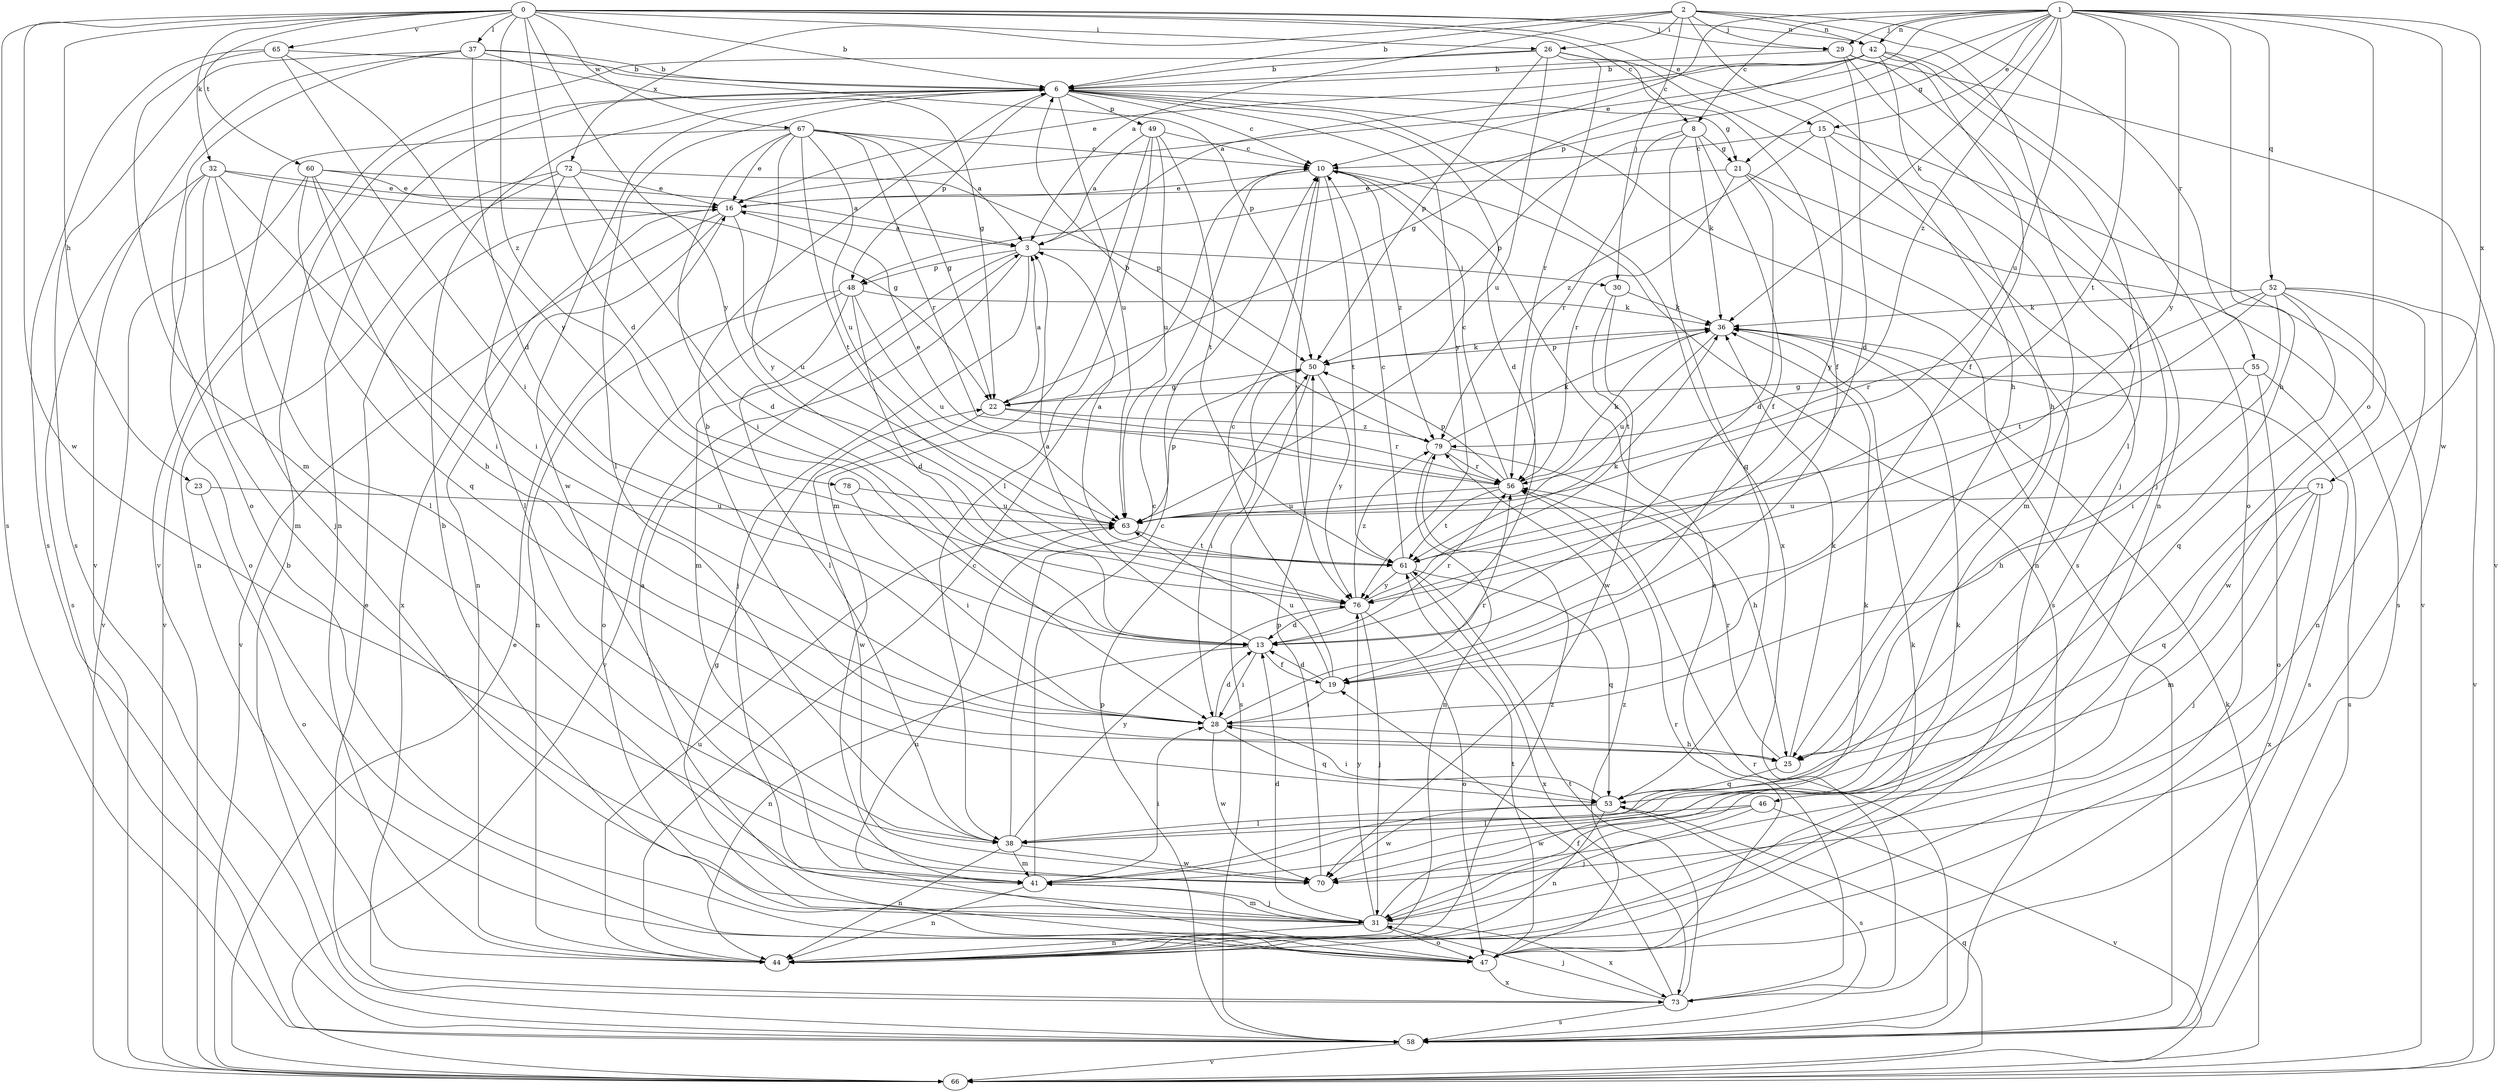 strict digraph  {
0;
1;
2;
3;
6;
8;
10;
13;
15;
16;
19;
21;
22;
23;
25;
26;
28;
29;
30;
31;
32;
36;
37;
38;
41;
42;
44;
46;
47;
48;
49;
50;
52;
53;
55;
56;
58;
60;
61;
63;
65;
66;
67;
70;
71;
72;
73;
76;
78;
79;
0 -> 6  [label=b];
0 -> 8  [label=c];
0 -> 13  [label=d];
0 -> 15  [label=e];
0 -> 23  [label=h];
0 -> 26  [label=i];
0 -> 29  [label=j];
0 -> 32  [label=k];
0 -> 37  [label=l];
0 -> 42  [label=n];
0 -> 58  [label=s];
0 -> 60  [label=t];
0 -> 65  [label=v];
0 -> 67  [label=w];
0 -> 70  [label=w];
0 -> 76  [label=y];
0 -> 78  [label=z];
1 -> 8  [label=c];
1 -> 10  [label=c];
1 -> 15  [label=e];
1 -> 16  [label=e];
1 -> 21  [label=g];
1 -> 25  [label=h];
1 -> 29  [label=j];
1 -> 36  [label=k];
1 -> 42  [label=n];
1 -> 46  [label=o];
1 -> 48  [label=p];
1 -> 52  [label=q];
1 -> 61  [label=t];
1 -> 63  [label=u];
1 -> 70  [label=w];
1 -> 71  [label=x];
1 -> 76  [label=y];
1 -> 79  [label=z];
2 -> 3  [label=a];
2 -> 6  [label=b];
2 -> 19  [label=f];
2 -> 25  [label=h];
2 -> 26  [label=i];
2 -> 29  [label=j];
2 -> 30  [label=j];
2 -> 42  [label=n];
2 -> 55  [label=r];
2 -> 72  [label=x];
3 -> 30  [label=j];
3 -> 31  [label=j];
3 -> 41  [label=m];
3 -> 48  [label=p];
3 -> 66  [label=v];
6 -> 10  [label=c];
6 -> 13  [label=d];
6 -> 21  [label=g];
6 -> 38  [label=l];
6 -> 44  [label=n];
6 -> 48  [label=p];
6 -> 49  [label=p];
6 -> 58  [label=s];
6 -> 63  [label=u];
6 -> 70  [label=w];
6 -> 73  [label=x];
6 -> 76  [label=y];
8 -> 19  [label=f];
8 -> 21  [label=g];
8 -> 36  [label=k];
8 -> 50  [label=p];
8 -> 53  [label=q];
8 -> 56  [label=r];
10 -> 16  [label=e];
10 -> 58  [label=s];
10 -> 61  [label=t];
10 -> 76  [label=y];
10 -> 79  [label=z];
13 -> 3  [label=a];
13 -> 19  [label=f];
13 -> 28  [label=i];
13 -> 44  [label=n];
13 -> 56  [label=r];
15 -> 10  [label=c];
15 -> 41  [label=m];
15 -> 66  [label=v];
15 -> 76  [label=y];
15 -> 79  [label=z];
16 -> 3  [label=a];
16 -> 44  [label=n];
16 -> 63  [label=u];
16 -> 66  [label=v];
16 -> 73  [label=x];
19 -> 10  [label=c];
19 -> 13  [label=d];
19 -> 28  [label=i];
19 -> 63  [label=u];
21 -> 13  [label=d];
21 -> 16  [label=e];
21 -> 44  [label=n];
21 -> 56  [label=r];
21 -> 58  [label=s];
22 -> 3  [label=a];
22 -> 56  [label=r];
22 -> 70  [label=w];
22 -> 79  [label=z];
23 -> 47  [label=o];
23 -> 63  [label=u];
25 -> 6  [label=b];
25 -> 36  [label=k];
25 -> 53  [label=q];
25 -> 56  [label=r];
26 -> 6  [label=b];
26 -> 19  [label=f];
26 -> 31  [label=j];
26 -> 50  [label=p];
26 -> 56  [label=r];
26 -> 63  [label=u];
26 -> 66  [label=v];
28 -> 13  [label=d];
28 -> 25  [label=h];
28 -> 53  [label=q];
28 -> 56  [label=r];
28 -> 70  [label=w];
29 -> 6  [label=b];
29 -> 13  [label=d];
29 -> 31  [label=j];
29 -> 44  [label=n];
29 -> 66  [label=v];
30 -> 36  [label=k];
30 -> 61  [label=t];
30 -> 70  [label=w];
31 -> 3  [label=a];
31 -> 13  [label=d];
31 -> 22  [label=g];
31 -> 36  [label=k];
31 -> 41  [label=m];
31 -> 44  [label=n];
31 -> 47  [label=o];
31 -> 73  [label=x];
31 -> 76  [label=y];
32 -> 16  [label=e];
32 -> 22  [label=g];
32 -> 28  [label=i];
32 -> 38  [label=l];
32 -> 41  [label=m];
32 -> 47  [label=o];
32 -> 58  [label=s];
36 -> 50  [label=p];
36 -> 58  [label=s];
36 -> 63  [label=u];
37 -> 6  [label=b];
37 -> 13  [label=d];
37 -> 22  [label=g];
37 -> 47  [label=o];
37 -> 50  [label=p];
37 -> 58  [label=s];
37 -> 66  [label=v];
38 -> 10  [label=c];
38 -> 41  [label=m];
38 -> 44  [label=n];
38 -> 70  [label=w];
38 -> 76  [label=y];
41 -> 10  [label=c];
41 -> 28  [label=i];
41 -> 31  [label=j];
41 -> 36  [label=k];
41 -> 44  [label=n];
42 -> 3  [label=a];
42 -> 6  [label=b];
42 -> 16  [label=e];
42 -> 19  [label=f];
42 -> 22  [label=g];
42 -> 25  [label=h];
42 -> 38  [label=l];
42 -> 47  [label=o];
44 -> 10  [label=c];
44 -> 36  [label=k];
44 -> 63  [label=u];
44 -> 79  [label=z];
46 -> 31  [label=j];
46 -> 38  [label=l];
46 -> 66  [label=v];
46 -> 70  [label=w];
47 -> 6  [label=b];
47 -> 56  [label=r];
47 -> 61  [label=t];
47 -> 63  [label=u];
47 -> 73  [label=x];
47 -> 79  [label=z];
48 -> 13  [label=d];
48 -> 36  [label=k];
48 -> 38  [label=l];
48 -> 44  [label=n];
48 -> 47  [label=o];
48 -> 63  [label=u];
49 -> 3  [label=a];
49 -> 10  [label=c];
49 -> 38  [label=l];
49 -> 41  [label=m];
49 -> 61  [label=t];
49 -> 63  [label=u];
50 -> 22  [label=g];
50 -> 28  [label=i];
50 -> 36  [label=k];
50 -> 58  [label=s];
50 -> 76  [label=y];
52 -> 28  [label=i];
52 -> 36  [label=k];
52 -> 44  [label=n];
52 -> 53  [label=q];
52 -> 56  [label=r];
52 -> 61  [label=t];
52 -> 66  [label=v];
52 -> 70  [label=w];
53 -> 28  [label=i];
53 -> 38  [label=l];
53 -> 44  [label=n];
53 -> 58  [label=s];
53 -> 70  [label=w];
55 -> 22  [label=g];
55 -> 25  [label=h];
55 -> 47  [label=o];
55 -> 58  [label=s];
56 -> 10  [label=c];
56 -> 16  [label=e];
56 -> 36  [label=k];
56 -> 50  [label=p];
56 -> 61  [label=t];
56 -> 63  [label=u];
58 -> 6  [label=b];
58 -> 50  [label=p];
58 -> 56  [label=r];
58 -> 66  [label=v];
60 -> 3  [label=a];
60 -> 16  [label=e];
60 -> 25  [label=h];
60 -> 28  [label=i];
60 -> 53  [label=q];
60 -> 66  [label=v];
61 -> 3  [label=a];
61 -> 10  [label=c];
61 -> 53  [label=q];
61 -> 73  [label=x];
61 -> 76  [label=y];
63 -> 50  [label=p];
63 -> 61  [label=t];
65 -> 6  [label=b];
65 -> 28  [label=i];
65 -> 41  [label=m];
65 -> 58  [label=s];
65 -> 76  [label=y];
66 -> 16  [label=e];
66 -> 36  [label=k];
66 -> 53  [label=q];
67 -> 3  [label=a];
67 -> 10  [label=c];
67 -> 16  [label=e];
67 -> 22  [label=g];
67 -> 28  [label=i];
67 -> 31  [label=j];
67 -> 56  [label=r];
67 -> 61  [label=t];
67 -> 63  [label=u];
67 -> 76  [label=y];
70 -> 50  [label=p];
71 -> 31  [label=j];
71 -> 41  [label=m];
71 -> 53  [label=q];
71 -> 63  [label=u];
71 -> 73  [label=x];
72 -> 13  [label=d];
72 -> 16  [label=e];
72 -> 38  [label=l];
72 -> 44  [label=n];
72 -> 50  [label=p];
72 -> 66  [label=v];
73 -> 10  [label=c];
73 -> 16  [label=e];
73 -> 19  [label=f];
73 -> 31  [label=j];
73 -> 58  [label=s];
73 -> 61  [label=t];
76 -> 13  [label=d];
76 -> 31  [label=j];
76 -> 36  [label=k];
76 -> 47  [label=o];
76 -> 79  [label=z];
78 -> 28  [label=i];
78 -> 63  [label=u];
79 -> 6  [label=b];
79 -> 25  [label=h];
79 -> 36  [label=k];
79 -> 44  [label=n];
79 -> 56  [label=r];
}
